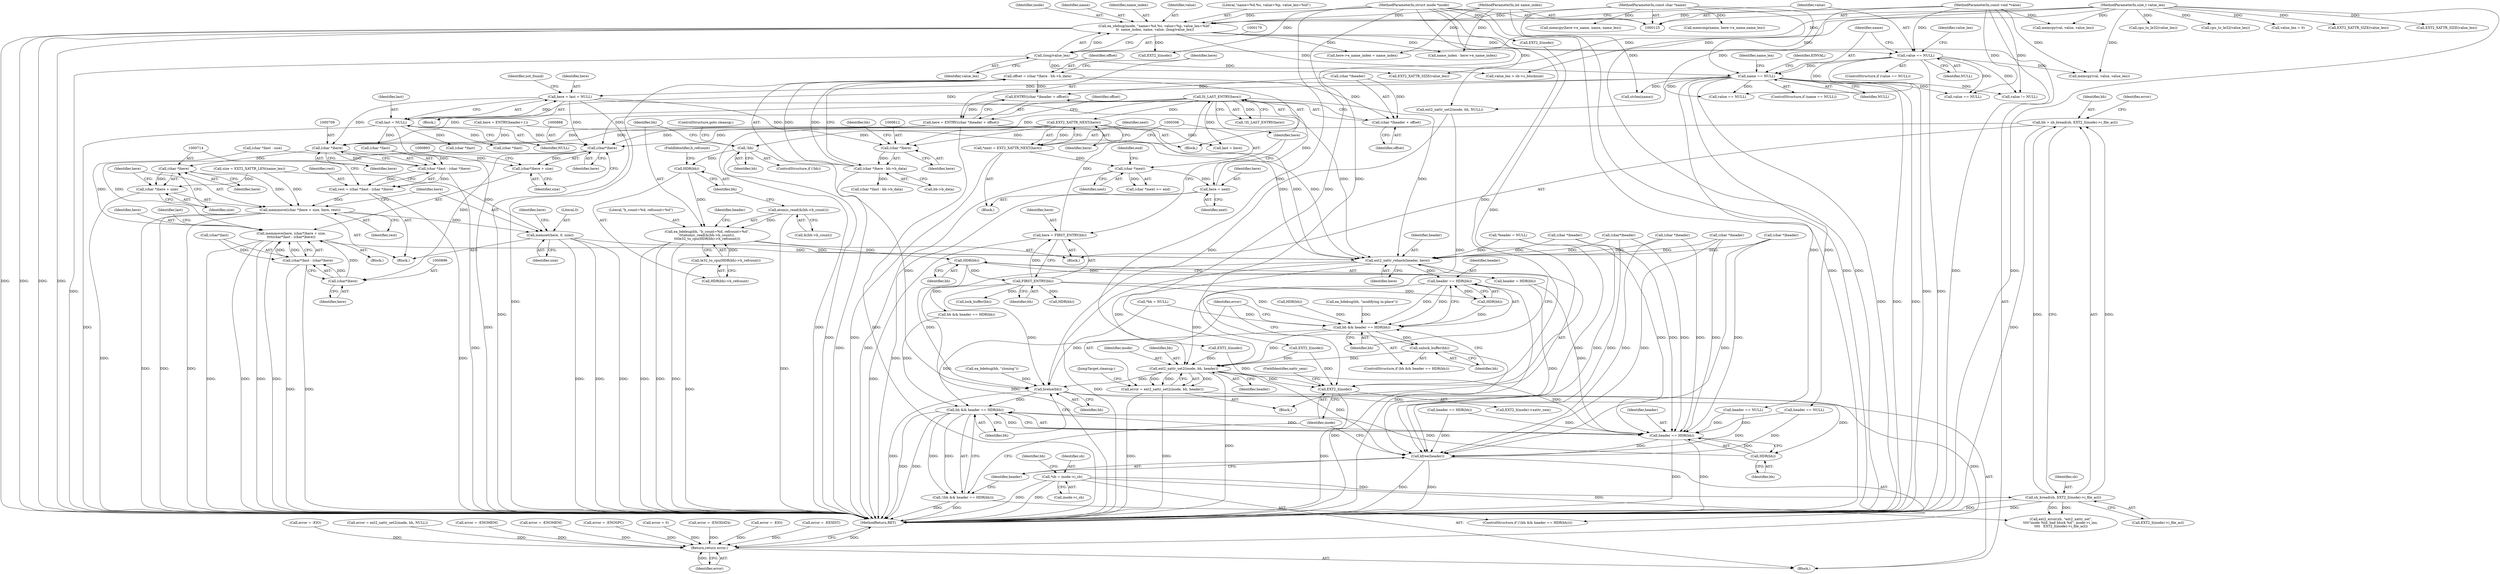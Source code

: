 digraph "0_linux_be0726d33cb8f411945884664924bed3cb8c70ee_10@integer" {
"1000608" [label="(Call,offset = (char *)here - bh->b_data)"];
"1000610" [label="(Call,(char *)here - bh->b_data)"];
"1000611" [label="(Call,(char *)here)"];
"1000444" [label="(Call,here = last = NULL)"];
"1000446" [label="(Call,last = NULL)"];
"1000180" [label="(Call,name == NULL)"];
"1000163" [label="(Call,ea_idebug(inode, \"name=%d.%s, value=%p, value_len=%ld\",\n\t\t  name_index, name, value, (long)value_len))"];
"1000126" [label="(MethodParameterIn,struct inode *inode)"];
"1000127" [label="(MethodParameterIn,int name_index)"];
"1000128" [label="(MethodParameterIn,const char *name)"];
"1000129" [label="(MethodParameterIn,const void *value)"];
"1000169" [label="(Call,(long)value_len)"];
"1000130" [label="(MethodParameterIn,size_t value_len)"];
"1000173" [label="(Call,value == NULL)"];
"1000295" [label="(Call,IS_LAST_ENTRY(here))"];
"1000289" [label="(Call,here = FIRST_ENTRY(bh))"];
"1000291" [label="(Call,FIRST_ENTRY(bh))"];
"1000246" [label="(Call,HDR(bh))"];
"1000231" [label="(Call,ea_bdebug(bh, \"b_count=%d, refcount=%d\",\n\t\t\tatomic_read(&(bh->b_count)),\n\t\t\tle32_to_cpu(HDR(bh)->h_refcount)))"];
"1000241" [label="(Call,HDR(bh))"];
"1000228" [label="(Call,!bh)"];
"1000215" [label="(Call,bh = sb_bread(sb, EXT2_I(inode)->i_file_acl))"];
"1000217" [label="(Call,sb_bread(sb, EXT2_I(inode)->i_file_acl))"];
"1000134" [label="(Call,*sb = inode->i_sb)"];
"1000234" [label="(Call,atomic_read(&(bh->b_count)))"];
"1000239" [label="(Call,le32_to_cpu(HDR(bh)->h_refcount))"];
"1000367" [label="(Call,here = next)"];
"1000305" [label="(Call,(char *)next)"];
"1000299" [label="(Call,*next = EXT2_XATTR_NEXT(here))"];
"1000301" [label="(Call,EXT2_XATTR_NEXT(here))"];
"1000619" [label="(Call,ENTRY((char *)header + offset))"];
"1000617" [label="(Call,here = ENTRY((char *)header + offset))"];
"1000708" [label="(Call,(char *)here)"];
"1000704" [label="(Call,(char *)last - (char *)here)"];
"1000702" [label="(Call,rest = (char *)last - (char *)here)"];
"1000711" [label="(Call,memmove((char *)here + size, here, rest))"];
"1000719" [label="(Call,memset(here, 0, size))"];
"1000980" [label="(Call,ext2_xattr_rehash(header, here))"];
"1000986" [label="(Call,header == HDR(bh))"];
"1000984" [label="(Call,bh && header == HDR(bh))"];
"1000990" [label="(Call,unlock_buffer(bh))"];
"1000994" [label="(Call,ext2_xattr_set2(inode, bh, header))"];
"1000992" [label="(Call,error = ext2_xattr_set2(inode, bh, header))"];
"1001017" [label="(Return,return error;)"];
"1000999" [label="(Call,brelse(bh))"];
"1001003" [label="(Call,bh && header == HDR(bh))"];
"1001002" [label="(Call,!(bh && header == HDR(bh)))"];
"1001007" [label="(Call,HDR(bh))"];
"1001005" [label="(Call,header == HDR(bh))"];
"1001009" [label="(Call,kfree(header))"];
"1001014" [label="(Call,EXT2_I(inode))"];
"1000713" [label="(Call,(char *)here)"];
"1000712" [label="(Call,(char *)here + size)"];
"1000887" [label="(Call,(char*)here)"];
"1000884" [label="(Call,memmove(here, (char*)here + size,\n\t\t\t\t(char*)last - (char*)here))"];
"1000886" [label="(Call,(char*)here + size)"];
"1000895" [label="(Call,(char*)here)"];
"1000891" [label="(Call,(char*)last - (char*)here)"];
"1000620" [label="(Call,(char *)header + offset)"];
"1000129" [label="(MethodParameterIn,const void *value)"];
"1000233" [label="(Literal,\"b_count=%d, refcount=%d\")"];
"1000980" [label="(Call,ext2_xattr_rehash(header, here))"];
"1000770" [label="(Call,(char *)header)"];
"1000620" [label="(Call,(char *)header + offset)"];
"1000687" [label="(Call,here = ENTRY(header+1))"];
"1001019" [label="(MethodReturn,RET)"];
"1000651" [label="(Call,error = -ENOMEM)"];
"1000182" [label="(Identifier,NULL)"];
"1000444" [label="(Call,here = last = NULL)"];
"1000879" [label="(Call,(char *)last - size)"];
"1000568" [label="(Block,)"];
"1000911" [label="(Call,cpu_to_le32(value_len))"];
"1000722" [label="(Identifier,size)"];
"1000128" [label="(MethodParameterIn,const char *name)"];
"1000295" [label="(Call,IS_LAST_ENTRY(here))"];
"1000168" [label="(Identifier,value)"];
"1000703" [label="(Identifier,rest)"];
"1000979" [label="(Block,)"];
"1000195" [label="(Call,value_len > sb->s_blocksize)"];
"1000897" [label="(Identifier,here)"];
"1000988" [label="(Call,HDR(bh))"];
"1001000" [label="(Identifier,bh)"];
"1000173" [label="(Call,value == NULL)"];
"1000134" [label="(Call,*sb = inode->i_sb)"];
"1000135" [label="(Identifier,sb)"];
"1000695" [label="(Block,)"];
"1000708" [label="(Call,(char *)here)"];
"1001018" [label="(Identifier,error)"];
"1000241" [label="(Call,HDR(bh))"];
"1000164" [label="(Identifier,inode)"];
"1000216" [label="(Identifier,bh)"];
"1000586" [label="(Call,error = -ENOMEM)"];
"1000175" [label="(Identifier,NULL)"];
"1000445" [label="(Identifier,here)"];
"1000231" [label="(Call,ea_bdebug(bh, \"b_count=%d, refcount=%d\",\n\t\t\tatomic_read(&(bh->b_count)),\n\t\t\tle32_to_cpu(HDR(bh)->h_refcount)))"];
"1000243" [label="(FieldIdentifier,h_refcount)"];
"1001014" [label="(Call,EXT2_I(inode))"];
"1000242" [label="(Identifier,bh)"];
"1000301" [label="(Call,EXT2_XATTR_NEXT(here))"];
"1000219" [label="(Call,EXT2_I(inode)->i_file_acl)"];
"1000985" [label="(Identifier,bh)"];
"1000171" [label="(Identifier,value_len)"];
"1000993" [label="(Identifier,error)"];
"1001004" [label="(Identifier,bh)"];
"1000792" [label="(Call,cpu_to_le32(value_len))"];
"1000940" [label="(Call,(char *)header)"];
"1000983" [label="(ControlStructure,if (bh && header == HDR(bh)))"];
"1000711" [label="(Call,memmove((char *)here + size, here, rest))"];
"1000715" [label="(Identifier,here)"];
"1000613" [label="(Identifier,here)"];
"1000214" [label="(Block,)"];
"1000230" [label="(ControlStructure,goto cleanup;)"];
"1000273" [label="(Call,ext2_error(sb, \"ext2_xattr_set\",\n\t\t\t\t\"inode %ld: bad block %d\", inode->i_ino, \n\t\t\t\t   EXT2_I(inode)->i_file_acl))"];
"1001017" [label="(Return,return error;)"];
"1001009" [label="(Call,kfree(header))"];
"1000305" [label="(Call,(char *)next)"];
"1000884" [label="(Call,memmove(here, (char*)here + size,\n\t\t\t\t(char*)last - (char*)here))"];
"1000991" [label="(Identifier,bh)"];
"1000986" [label="(Call,header == HDR(bh))"];
"1000169" [label="(Call,(long)value_len)"];
"1000206" [label="(Call,EXT2_I(inode))"];
"1001013" [label="(Call,EXT2_I(inode)->xattr_sem)"];
"1000356" [label="(Call,memcmp(name, here->e_name,name_len))"];
"1000886" [label="(Call,(char*)here + size)"];
"1000369" [label="(Identifier,next)"];
"1000996" [label="(Identifier,bh)"];
"1000533" [label="(Call,EXT2_XATTR_SIZE(value_len))"];
"1000899" [label="(Identifier,last)"];
"1000281" [label="(Call,EXT2_I(inode))"];
"1000136" [label="(Call,inode->i_sb)"];
"1000723" [label="(Call,here->e_name_index = name_index)"];
"1000597" [label="(Call,HDR(bh))"];
"1001007" [label="(Call,HDR(bh))"];
"1000523" [label="(Call,error = -ENOSPC)"];
"1000802" [label="(Call,memcpy(val, value, value_len))"];
"1000126" [label="(MethodParameterIn,struct inode *inode)"];
"1000702" [label="(Call,rest = (char *)last - (char *)here)"];
"1000968" [label="(Call,HDR(bh))"];
"1000966" [label="(Call,header == HDR(bh))"];
"1000296" [label="(Identifier,here)"];
"1000591" [label="(Call,header == NULL)"];
"1000229" [label="(Identifier,bh)"];
"1001006" [label="(Identifier,header)"];
"1000167" [label="(Identifier,name)"];
"1000576" [label="(Call,ea_bdebug(bh, \"cloning\"))"];
"1000895" [label="(Call,(char*)here)"];
"1000725" [label="(Identifier,here)"];
"1000432" [label="(Block,)"];
"1000609" [label="(Identifier,offset)"];
"1000179" [label="(ControlStructure,if (name == NULL))"];
"1000628" [label="(Call,(char *)last)"];
"1000211" [label="(Call,EXT2_I(inode))"];
"1000982" [label="(Identifier,here)"];
"1000999" [label="(Call,brelse(bh))"];
"1000218" [label="(Identifier,sb)"];
"1000718" [label="(Identifier,rest)"];
"1000712" [label="(Call,(char *)here + size)"];
"1000610" [label="(Call,(char *)here - bh->b_data)"];
"1000227" [label="(ControlStructure,if (!bh))"];
"1000889" [label="(Identifier,here)"];
"1000615" [label="(Identifier,bh)"];
"1000245" [label="(Identifier,header)"];
"1000299" [label="(Call,*next = EXT2_XATTR_NEXT(here))"];
"1000302" [label="(Identifier,here)"];
"1000234" [label="(Call,atomic_read(&(bh->b_count)))"];
"1000974" [label="(Call,ext2_xattr_set2(inode, bh, NULL))"];
"1000627" [label="(Call,(char *)last - bh->b_data)"];
"1000721" [label="(Literal,0)"];
"1000140" [label="(Call,*bh = NULL)"];
"1000892" [label="(Call,(char*)last)"];
"1000890" [label="(Identifier,size)"];
"1000127" [label="(MethodParameterIn,int name_index)"];
"1000621" [label="(Call,(char *)header)"];
"1000867" [label="(Call,value == NULL)"];
"1000172" [label="(ControlStructure,if (value == NULL))"];
"1000185" [label="(Identifier,EINVAL)"];
"1000461" [label="(Call,error = 0)"];
"1001001" [label="(ControlStructure,if (!(bh && header == HDR(bh))))"];
"1000987" [label="(Identifier,header)"];
"1000304" [label="(Call,(char *)next >= end)"];
"1000981" [label="(Identifier,header)"];
"1001015" [label="(Identifier,inode)"];
"1000220" [label="(Call,EXT2_I(inode))"];
"1000994" [label="(Call,ext2_xattr_set2(inode, bh, header))"];
"1000224" [label="(Identifier,error)"];
"1000891" [label="(Call,(char*)last - (char*)here)"];
"1000188" [label="(Call,strlen(name))"];
"1000997" [label="(Identifier,header)"];
"1000998" [label="(JumpTarget,cleanup:)"];
"1000452" [label="(Call,error = -ENODATA)"];
"1000619" [label="(Call,ENTRY((char *)header + offset))"];
"1000228" [label="(Call,!bh)"];
"1000235" [label="(Call,&(bh->b_count))"];
"1000239" [label="(Call,le32_to_cpu(HDR(bh)->h_refcount))"];
"1000176" [label="(Call,value_len = 0)"];
"1000990" [label="(Call,unlock_buffer(bh))"];
"1000450" [label="(Identifier,not_found)"];
"1000180" [label="(Call,name == NULL)"];
"1000992" [label="(Call,error = ext2_xattr_set2(inode, bh, header))"];
"1000130" [label="(MethodParameterIn,size_t value_len)"];
"1000223" [label="(Call,error = -EIO)"];
"1000465" [label="(Call,value == NULL)"];
"1001002" [label="(Call,!(bh && header == HDR(bh)))"];
"1000710" [label="(Identifier,here)"];
"1001003" [label="(Call,bh && header == HDR(bh))"];
"1001008" [label="(Identifier,bh)"];
"1000177" [label="(Identifier,value_len)"];
"1000368" [label="(Identifier,here)"];
"1001010" [label="(Identifier,header)"];
"1000903" [label="(Call,value != NULL)"];
"1000663" [label="(Call,(char *)header)"];
"1000995" [label="(Identifier,inode)"];
"1000367" [label="(Call,here = next)"];
"1001005" [label="(Call,header == HDR(bh))"];
"1000291" [label="(Call,FIRST_ENTRY(bh))"];
"1000618" [label="(Identifier,here)"];
"1000550" [label="(Call,lock_buffer(bh))"];
"1000289" [label="(Call,here = FIRST_ENTRY(bh))"];
"1000187" [label="(Identifier,name_len)"];
"1000611" [label="(Call,(char *)here)"];
"1000471" [label="(Call,error = -EEXIST)"];
"1000181" [label="(Identifier,name)"];
"1000951" [label="(Call,memcpy(val, value, value_len))"];
"1000240" [label="(Call,HDR(bh)->h_refcount)"];
"1000697" [label="(Call,size = EXT2_XATTR_LEN(name_len))"];
"1000638" [label="(Call,(char *)header)"];
"1000880" [label="(Call,(char *)last)"];
"1000733" [label="(Call,memcpy(here->e_name, name, name_len))"];
"1000166" [label="(Identifier,name_index)"];
"1000656" [label="(Call,header == NULL)"];
"1000370" [label="(Call,last = here)"];
"1000626" [label="(Identifier,offset)"];
"1000163" [label="(Call,ea_idebug(inode, \"name=%d.%s, value=%p, value_len=%ld\",\n\t\t  name_index, name, value, (long)value_len))"];
"1000307" [label="(Identifier,next)"];
"1000217" [label="(Call,sb_bread(sb, EXT2_I(inode)->i_file_acl))"];
"1000919" [label="(Call,EXT2_XATTR_SIZE(value_len))"];
"1000560" [label="(Call,ea_bdebug(bh, \"modifying in-place\"))"];
"1000716" [label="(Identifier,size)"];
"1000717" [label="(Identifier,here)"];
"1000446" [label="(Call,last = NULL)"];
"1000887" [label="(Call,(char*)here)"];
"1000705" [label="(Call,(char *)last)"];
"1000284" [label="(Call,error = -EIO)"];
"1000447" [label="(Identifier,last)"];
"1000132" [label="(Block,)"];
"1000141" [label="(Identifier,bh)"];
"1000174" [label="(Identifier,value)"];
"1000614" [label="(Call,bh->b_data)"];
"1000617" [label="(Call,here = ENTRY((char *)header + offset))"];
"1000308" [label="(Identifier,end)"];
"1000870" [label="(Block,)"];
"1000785" [label="(Call,EXT2_XATTR_SIZE(value_len))"];
"1000246" [label="(Call,HDR(bh))"];
"1000244" [label="(Call,header = HDR(bh))"];
"1000292" [label="(Identifier,bh)"];
"1000720" [label="(Identifier,here)"];
"1000290" [label="(Identifier,here)"];
"1000247" [label="(Identifier,bh)"];
"1000972" [label="(Call,error = ext2_xattr_set2(inode, bh, NULL))"];
"1000984" [label="(Call,bh && header == HDR(bh))"];
"1000232" [label="(Identifier,bh)"];
"1000719" [label="(Call,memset(here, 0, size))"];
"1001016" [label="(FieldIdentifier,xattr_sem)"];
"1000885" [label="(Identifier,here)"];
"1000300" [label="(Identifier,next)"];
"1000704" [label="(Call,(char *)last - (char *)here)"];
"1000144" [label="(Call,*header = NULL)"];
"1000426" [label="(Call,(char*)header)"];
"1000165" [label="(Literal,\"name=%d.%s, value=%p, value_len=%ld\")"];
"1000448" [label="(Identifier,NULL)"];
"1000624" [label="(Identifier,offset)"];
"1000294" [label="(Call,!IS_LAST_ENTRY(here))"];
"1000713" [label="(Call,(char *)here)"];
"1000608" [label="(Call,offset = (char *)here - bh->b_data)"];
"1000297" [label="(Block,)"];
"1000215" [label="(Call,bh = sb_bread(sb, EXT2_I(inode)->i_file_acl))"];
"1000964" [label="(Call,bh && header == HDR(bh))"];
"1000336" [label="(Call,name_index - here->e_name_index)"];
"1000608" -> "1000568"  [label="AST: "];
"1000608" -> "1000610"  [label="CFG: "];
"1000609" -> "1000608"  [label="AST: "];
"1000610" -> "1000608"  [label="AST: "];
"1000618" -> "1000608"  [label="CFG: "];
"1000608" -> "1001019"  [label="DDG: "];
"1000610" -> "1000608"  [label="DDG: "];
"1000610" -> "1000608"  [label="DDG: "];
"1000608" -> "1000619"  [label="DDG: "];
"1000608" -> "1000620"  [label="DDG: "];
"1000610" -> "1000614"  [label="CFG: "];
"1000611" -> "1000610"  [label="AST: "];
"1000614" -> "1000610"  [label="AST: "];
"1000610" -> "1001019"  [label="DDG: "];
"1000611" -> "1000610"  [label="DDG: "];
"1000610" -> "1000627"  [label="DDG: "];
"1000611" -> "1000613"  [label="CFG: "];
"1000612" -> "1000611"  [label="AST: "];
"1000613" -> "1000611"  [label="AST: "];
"1000615" -> "1000611"  [label="CFG: "];
"1000444" -> "1000611"  [label="DDG: "];
"1000295" -> "1000611"  [label="DDG: "];
"1000301" -> "1000611"  [label="DDG: "];
"1000444" -> "1000432"  [label="AST: "];
"1000444" -> "1000446"  [label="CFG: "];
"1000445" -> "1000444"  [label="AST: "];
"1000446" -> "1000444"  [label="AST: "];
"1000450" -> "1000444"  [label="CFG: "];
"1000444" -> "1001019"  [label="DDG: "];
"1000446" -> "1000444"  [label="DDG: "];
"1000180" -> "1000444"  [label="DDG: "];
"1000444" -> "1000708"  [label="DDG: "];
"1000444" -> "1000887"  [label="DDG: "];
"1000444" -> "1000980"  [label="DDG: "];
"1000446" -> "1000448"  [label="CFG: "];
"1000447" -> "1000446"  [label="AST: "];
"1000448" -> "1000446"  [label="AST: "];
"1000446" -> "1001019"  [label="DDG: "];
"1000446" -> "1001019"  [label="DDG: "];
"1000180" -> "1000446"  [label="DDG: "];
"1000446" -> "1000628"  [label="DDG: "];
"1000446" -> "1000705"  [label="DDG: "];
"1000446" -> "1000880"  [label="DDG: "];
"1000180" -> "1000179"  [label="AST: "];
"1000180" -> "1000182"  [label="CFG: "];
"1000181" -> "1000180"  [label="AST: "];
"1000182" -> "1000180"  [label="AST: "];
"1000185" -> "1000180"  [label="CFG: "];
"1000187" -> "1000180"  [label="CFG: "];
"1000180" -> "1001019"  [label="DDG: "];
"1000180" -> "1001019"  [label="DDG: "];
"1000180" -> "1001019"  [label="DDG: "];
"1000163" -> "1000180"  [label="DDG: "];
"1000128" -> "1000180"  [label="DDG: "];
"1000173" -> "1000180"  [label="DDG: "];
"1000180" -> "1000188"  [label="DDG: "];
"1000180" -> "1000465"  [label="DDG: "];
"1000180" -> "1000591"  [label="DDG: "];
"1000180" -> "1000656"  [label="DDG: "];
"1000180" -> "1000867"  [label="DDG: "];
"1000180" -> "1000903"  [label="DDG: "];
"1000180" -> "1000974"  [label="DDG: "];
"1000163" -> "1000132"  [label="AST: "];
"1000163" -> "1000169"  [label="CFG: "];
"1000164" -> "1000163"  [label="AST: "];
"1000165" -> "1000163"  [label="AST: "];
"1000166" -> "1000163"  [label="AST: "];
"1000167" -> "1000163"  [label="AST: "];
"1000168" -> "1000163"  [label="AST: "];
"1000169" -> "1000163"  [label="AST: "];
"1000174" -> "1000163"  [label="CFG: "];
"1000163" -> "1001019"  [label="DDG: "];
"1000163" -> "1001019"  [label="DDG: "];
"1000163" -> "1001019"  [label="DDG: "];
"1000163" -> "1001019"  [label="DDG: "];
"1000126" -> "1000163"  [label="DDG: "];
"1000127" -> "1000163"  [label="DDG: "];
"1000128" -> "1000163"  [label="DDG: "];
"1000129" -> "1000163"  [label="DDG: "];
"1000169" -> "1000163"  [label="DDG: "];
"1000163" -> "1000173"  [label="DDG: "];
"1000163" -> "1000206"  [label="DDG: "];
"1000163" -> "1000336"  [label="DDG: "];
"1000163" -> "1000723"  [label="DDG: "];
"1000126" -> "1000125"  [label="AST: "];
"1000126" -> "1001019"  [label="DDG: "];
"1000126" -> "1000206"  [label="DDG: "];
"1000126" -> "1000211"  [label="DDG: "];
"1000126" -> "1000220"  [label="DDG: "];
"1000126" -> "1000281"  [label="DDG: "];
"1000126" -> "1000974"  [label="DDG: "];
"1000126" -> "1000994"  [label="DDG: "];
"1000126" -> "1001014"  [label="DDG: "];
"1000127" -> "1000125"  [label="AST: "];
"1000127" -> "1001019"  [label="DDG: "];
"1000127" -> "1000336"  [label="DDG: "];
"1000127" -> "1000723"  [label="DDG: "];
"1000128" -> "1000125"  [label="AST: "];
"1000128" -> "1001019"  [label="DDG: "];
"1000128" -> "1000188"  [label="DDG: "];
"1000128" -> "1000356"  [label="DDG: "];
"1000128" -> "1000733"  [label="DDG: "];
"1000129" -> "1000125"  [label="AST: "];
"1000129" -> "1001019"  [label="DDG: "];
"1000129" -> "1000173"  [label="DDG: "];
"1000129" -> "1000465"  [label="DDG: "];
"1000129" -> "1000802"  [label="DDG: "];
"1000129" -> "1000867"  [label="DDG: "];
"1000129" -> "1000903"  [label="DDG: "];
"1000129" -> "1000951"  [label="DDG: "];
"1000169" -> "1000171"  [label="CFG: "];
"1000170" -> "1000169"  [label="AST: "];
"1000171" -> "1000169"  [label="AST: "];
"1000169" -> "1001019"  [label="DDG: "];
"1000130" -> "1000169"  [label="DDG: "];
"1000169" -> "1000195"  [label="DDG: "];
"1000169" -> "1000533"  [label="DDG: "];
"1000130" -> "1000125"  [label="AST: "];
"1000130" -> "1001019"  [label="DDG: "];
"1000130" -> "1000176"  [label="DDG: "];
"1000130" -> "1000195"  [label="DDG: "];
"1000130" -> "1000533"  [label="DDG: "];
"1000130" -> "1000785"  [label="DDG: "];
"1000130" -> "1000792"  [label="DDG: "];
"1000130" -> "1000802"  [label="DDG: "];
"1000130" -> "1000911"  [label="DDG: "];
"1000130" -> "1000919"  [label="DDG: "];
"1000130" -> "1000951"  [label="DDG: "];
"1000173" -> "1000172"  [label="AST: "];
"1000173" -> "1000175"  [label="CFG: "];
"1000174" -> "1000173"  [label="AST: "];
"1000175" -> "1000173"  [label="AST: "];
"1000177" -> "1000173"  [label="CFG: "];
"1000181" -> "1000173"  [label="CFG: "];
"1000173" -> "1001019"  [label="DDG: "];
"1000173" -> "1001019"  [label="DDG: "];
"1000173" -> "1000465"  [label="DDG: "];
"1000173" -> "1000802"  [label="DDG: "];
"1000173" -> "1000867"  [label="DDG: "];
"1000173" -> "1000903"  [label="DDG: "];
"1000295" -> "1000294"  [label="AST: "];
"1000295" -> "1000296"  [label="CFG: "];
"1000296" -> "1000295"  [label="AST: "];
"1000294" -> "1000295"  [label="CFG: "];
"1000295" -> "1000294"  [label="DDG: "];
"1000289" -> "1000295"  [label="DDG: "];
"1000367" -> "1000295"  [label="DDG: "];
"1000295" -> "1000301"  [label="DDG: "];
"1000295" -> "1000370"  [label="DDG: "];
"1000295" -> "1000708"  [label="DDG: "];
"1000295" -> "1000887"  [label="DDG: "];
"1000295" -> "1000980"  [label="DDG: "];
"1000289" -> "1000214"  [label="AST: "];
"1000289" -> "1000291"  [label="CFG: "];
"1000290" -> "1000289"  [label="AST: "];
"1000291" -> "1000289"  [label="AST: "];
"1000296" -> "1000289"  [label="CFG: "];
"1000289" -> "1001019"  [label="DDG: "];
"1000291" -> "1000289"  [label="DDG: "];
"1000291" -> "1000292"  [label="CFG: "];
"1000292" -> "1000291"  [label="AST: "];
"1000246" -> "1000291"  [label="DDG: "];
"1000291" -> "1000550"  [label="DDG: "];
"1000291" -> "1000964"  [label="DDG: "];
"1000291" -> "1000968"  [label="DDG: "];
"1000291" -> "1000984"  [label="DDG: "];
"1000291" -> "1000988"  [label="DDG: "];
"1000291" -> "1000999"  [label="DDG: "];
"1000246" -> "1000244"  [label="AST: "];
"1000246" -> "1000247"  [label="CFG: "];
"1000247" -> "1000246"  [label="AST: "];
"1000244" -> "1000246"  [label="CFG: "];
"1000246" -> "1000244"  [label="DDG: "];
"1000231" -> "1000246"  [label="DDG: "];
"1000246" -> "1000999"  [label="DDG: "];
"1000231" -> "1000214"  [label="AST: "];
"1000231" -> "1000239"  [label="CFG: "];
"1000232" -> "1000231"  [label="AST: "];
"1000233" -> "1000231"  [label="AST: "];
"1000234" -> "1000231"  [label="AST: "];
"1000239" -> "1000231"  [label="AST: "];
"1000245" -> "1000231"  [label="CFG: "];
"1000231" -> "1001019"  [label="DDG: "];
"1000231" -> "1001019"  [label="DDG: "];
"1000231" -> "1001019"  [label="DDG: "];
"1000241" -> "1000231"  [label="DDG: "];
"1000234" -> "1000231"  [label="DDG: "];
"1000239" -> "1000231"  [label="DDG: "];
"1000241" -> "1000240"  [label="AST: "];
"1000241" -> "1000242"  [label="CFG: "];
"1000242" -> "1000241"  [label="AST: "];
"1000243" -> "1000241"  [label="CFG: "];
"1000228" -> "1000241"  [label="DDG: "];
"1000228" -> "1000227"  [label="AST: "];
"1000228" -> "1000229"  [label="CFG: "];
"1000229" -> "1000228"  [label="AST: "];
"1000230" -> "1000228"  [label="CFG: "];
"1000232" -> "1000228"  [label="CFG: "];
"1000228" -> "1001019"  [label="DDG: "];
"1000215" -> "1000228"  [label="DDG: "];
"1000228" -> "1000999"  [label="DDG: "];
"1000215" -> "1000214"  [label="AST: "];
"1000215" -> "1000217"  [label="CFG: "];
"1000216" -> "1000215"  [label="AST: "];
"1000217" -> "1000215"  [label="AST: "];
"1000224" -> "1000215"  [label="CFG: "];
"1000215" -> "1001019"  [label="DDG: "];
"1000217" -> "1000215"  [label="DDG: "];
"1000217" -> "1000215"  [label="DDG: "];
"1000217" -> "1000219"  [label="CFG: "];
"1000218" -> "1000217"  [label="AST: "];
"1000219" -> "1000217"  [label="AST: "];
"1000217" -> "1001019"  [label="DDG: "];
"1000217" -> "1001019"  [label="DDG: "];
"1000134" -> "1000217"  [label="DDG: "];
"1000217" -> "1000273"  [label="DDG: "];
"1000217" -> "1000273"  [label="DDG: "];
"1000134" -> "1000132"  [label="AST: "];
"1000134" -> "1000136"  [label="CFG: "];
"1000135" -> "1000134"  [label="AST: "];
"1000136" -> "1000134"  [label="AST: "];
"1000141" -> "1000134"  [label="CFG: "];
"1000134" -> "1001019"  [label="DDG: "];
"1000134" -> "1001019"  [label="DDG: "];
"1000134" -> "1000273"  [label="DDG: "];
"1000234" -> "1000235"  [label="CFG: "];
"1000235" -> "1000234"  [label="AST: "];
"1000242" -> "1000234"  [label="CFG: "];
"1000234" -> "1001019"  [label="DDG: "];
"1000239" -> "1000240"  [label="CFG: "];
"1000240" -> "1000239"  [label="AST: "];
"1000239" -> "1001019"  [label="DDG: "];
"1000367" -> "1000297"  [label="AST: "];
"1000367" -> "1000369"  [label="CFG: "];
"1000368" -> "1000367"  [label="AST: "];
"1000369" -> "1000367"  [label="AST: "];
"1000296" -> "1000367"  [label="CFG: "];
"1000367" -> "1001019"  [label="DDG: "];
"1000305" -> "1000367"  [label="DDG: "];
"1000305" -> "1000304"  [label="AST: "];
"1000305" -> "1000307"  [label="CFG: "];
"1000306" -> "1000305"  [label="AST: "];
"1000307" -> "1000305"  [label="AST: "];
"1000308" -> "1000305"  [label="CFG: "];
"1000305" -> "1001019"  [label="DDG: "];
"1000305" -> "1000304"  [label="DDG: "];
"1000299" -> "1000305"  [label="DDG: "];
"1000299" -> "1000297"  [label="AST: "];
"1000299" -> "1000301"  [label="CFG: "];
"1000300" -> "1000299"  [label="AST: "];
"1000301" -> "1000299"  [label="AST: "];
"1000306" -> "1000299"  [label="CFG: "];
"1000299" -> "1001019"  [label="DDG: "];
"1000301" -> "1000299"  [label="DDG: "];
"1000301" -> "1000302"  [label="CFG: "];
"1000302" -> "1000301"  [label="AST: "];
"1000301" -> "1001019"  [label="DDG: "];
"1000301" -> "1000370"  [label="DDG: "];
"1000301" -> "1000708"  [label="DDG: "];
"1000301" -> "1000887"  [label="DDG: "];
"1000301" -> "1000980"  [label="DDG: "];
"1000619" -> "1000617"  [label="AST: "];
"1000619" -> "1000620"  [label="CFG: "];
"1000620" -> "1000619"  [label="AST: "];
"1000617" -> "1000619"  [label="CFG: "];
"1000619" -> "1000617"  [label="DDG: "];
"1000621" -> "1000619"  [label="DDG: "];
"1000617" -> "1000568"  [label="AST: "];
"1000618" -> "1000617"  [label="AST: "];
"1000626" -> "1000617"  [label="CFG: "];
"1000617" -> "1001019"  [label="DDG: "];
"1000617" -> "1000708"  [label="DDG: "];
"1000617" -> "1000887"  [label="DDG: "];
"1000617" -> "1000980"  [label="DDG: "];
"1000708" -> "1000704"  [label="AST: "];
"1000708" -> "1000710"  [label="CFG: "];
"1000709" -> "1000708"  [label="AST: "];
"1000710" -> "1000708"  [label="AST: "];
"1000704" -> "1000708"  [label="CFG: "];
"1000708" -> "1000704"  [label="DDG: "];
"1000687" -> "1000708"  [label="DDG: "];
"1000708" -> "1000713"  [label="DDG: "];
"1000704" -> "1000702"  [label="AST: "];
"1000705" -> "1000704"  [label="AST: "];
"1000702" -> "1000704"  [label="CFG: "];
"1000704" -> "1001019"  [label="DDG: "];
"1000704" -> "1000702"  [label="DDG: "];
"1000704" -> "1000702"  [label="DDG: "];
"1000705" -> "1000704"  [label="DDG: "];
"1000702" -> "1000695"  [label="AST: "];
"1000703" -> "1000702"  [label="AST: "];
"1000714" -> "1000702"  [label="CFG: "];
"1000702" -> "1001019"  [label="DDG: "];
"1000702" -> "1000711"  [label="DDG: "];
"1000711" -> "1000695"  [label="AST: "];
"1000711" -> "1000718"  [label="CFG: "];
"1000712" -> "1000711"  [label="AST: "];
"1000717" -> "1000711"  [label="AST: "];
"1000718" -> "1000711"  [label="AST: "];
"1000720" -> "1000711"  [label="CFG: "];
"1000711" -> "1001019"  [label="DDG: "];
"1000711" -> "1001019"  [label="DDG: "];
"1000711" -> "1001019"  [label="DDG: "];
"1000713" -> "1000711"  [label="DDG: "];
"1000697" -> "1000711"  [label="DDG: "];
"1000711" -> "1000719"  [label="DDG: "];
"1000719" -> "1000695"  [label="AST: "];
"1000719" -> "1000722"  [label="CFG: "];
"1000720" -> "1000719"  [label="AST: "];
"1000721" -> "1000719"  [label="AST: "];
"1000722" -> "1000719"  [label="AST: "];
"1000725" -> "1000719"  [label="CFG: "];
"1000719" -> "1001019"  [label="DDG: "];
"1000719" -> "1001019"  [label="DDG: "];
"1000719" -> "1001019"  [label="DDG: "];
"1000697" -> "1000719"  [label="DDG: "];
"1000719" -> "1000980"  [label="DDG: "];
"1000980" -> "1000979"  [label="AST: "];
"1000980" -> "1000982"  [label="CFG: "];
"1000981" -> "1000980"  [label="AST: "];
"1000982" -> "1000980"  [label="AST: "];
"1000985" -> "1000980"  [label="CFG: "];
"1000980" -> "1001019"  [label="DDG: "];
"1000980" -> "1001019"  [label="DDG: "];
"1000426" -> "1000980"  [label="DDG: "];
"1000638" -> "1000980"  [label="DDG: "];
"1000940" -> "1000980"  [label="DDG: "];
"1000144" -> "1000980"  [label="DDG: "];
"1000770" -> "1000980"  [label="DDG: "];
"1000663" -> "1000980"  [label="DDG: "];
"1000884" -> "1000980"  [label="DDG: "];
"1000687" -> "1000980"  [label="DDG: "];
"1000980" -> "1000986"  [label="DDG: "];
"1000980" -> "1000994"  [label="DDG: "];
"1000986" -> "1000984"  [label="AST: "];
"1000986" -> "1000988"  [label="CFG: "];
"1000987" -> "1000986"  [label="AST: "];
"1000988" -> "1000986"  [label="AST: "];
"1000984" -> "1000986"  [label="CFG: "];
"1000986" -> "1001019"  [label="DDG: "];
"1000986" -> "1000984"  [label="DDG: "];
"1000986" -> "1000984"  [label="DDG: "];
"1000988" -> "1000986"  [label="DDG: "];
"1000986" -> "1000994"  [label="DDG: "];
"1000984" -> "1000983"  [label="AST: "];
"1000984" -> "1000985"  [label="CFG: "];
"1000985" -> "1000984"  [label="AST: "];
"1000991" -> "1000984"  [label="CFG: "];
"1000993" -> "1000984"  [label="CFG: "];
"1000597" -> "1000984"  [label="DDG: "];
"1000988" -> "1000984"  [label="DDG: "];
"1000140" -> "1000984"  [label="DDG: "];
"1000560" -> "1000984"  [label="DDG: "];
"1000984" -> "1000990"  [label="DDG: "];
"1000984" -> "1000994"  [label="DDG: "];
"1000984" -> "1001003"  [label="DDG: "];
"1000990" -> "1000983"  [label="AST: "];
"1000990" -> "1000991"  [label="CFG: "];
"1000991" -> "1000990"  [label="AST: "];
"1000993" -> "1000990"  [label="CFG: "];
"1000990" -> "1001019"  [label="DDG: "];
"1000990" -> "1000994"  [label="DDG: "];
"1000994" -> "1000992"  [label="AST: "];
"1000994" -> "1000997"  [label="CFG: "];
"1000995" -> "1000994"  [label="AST: "];
"1000996" -> "1000994"  [label="AST: "];
"1000997" -> "1000994"  [label="AST: "];
"1000992" -> "1000994"  [label="CFG: "];
"1000994" -> "1001019"  [label="DDG: "];
"1000994" -> "1000992"  [label="DDG: "];
"1000994" -> "1000992"  [label="DDG: "];
"1000994" -> "1000992"  [label="DDG: "];
"1000220" -> "1000994"  [label="DDG: "];
"1000211" -> "1000994"  [label="DDG: "];
"1000994" -> "1000999"  [label="DDG: "];
"1000994" -> "1001005"  [label="DDG: "];
"1000994" -> "1001009"  [label="DDG: "];
"1000994" -> "1001014"  [label="DDG: "];
"1000992" -> "1000979"  [label="AST: "];
"1000993" -> "1000992"  [label="AST: "];
"1000998" -> "1000992"  [label="CFG: "];
"1000992" -> "1001019"  [label="DDG: "];
"1000992" -> "1001019"  [label="DDG: "];
"1000992" -> "1001017"  [label="DDG: "];
"1001017" -> "1000132"  [label="AST: "];
"1001017" -> "1001018"  [label="CFG: "];
"1001018" -> "1001017"  [label="AST: "];
"1001019" -> "1001017"  [label="CFG: "];
"1001017" -> "1001019"  [label="DDG: "];
"1001018" -> "1001017"  [label="DDG: "];
"1000284" -> "1001017"  [label="DDG: "];
"1000523" -> "1001017"  [label="DDG: "];
"1000471" -> "1001017"  [label="DDG: "];
"1000651" -> "1001017"  [label="DDG: "];
"1000586" -> "1001017"  [label="DDG: "];
"1000972" -> "1001017"  [label="DDG: "];
"1000452" -> "1001017"  [label="DDG: "];
"1000461" -> "1001017"  [label="DDG: "];
"1000223" -> "1001017"  [label="DDG: "];
"1000999" -> "1000132"  [label="AST: "];
"1000999" -> "1001000"  [label="CFG: "];
"1001000" -> "1000999"  [label="AST: "];
"1001004" -> "1000999"  [label="CFG: "];
"1000999" -> "1001019"  [label="DDG: "];
"1000576" -> "1000999"  [label="DDG: "];
"1000140" -> "1000999"  [label="DDG: "];
"1000974" -> "1000999"  [label="DDG: "];
"1000999" -> "1001003"  [label="DDG: "];
"1000999" -> "1001007"  [label="DDG: "];
"1001003" -> "1001002"  [label="AST: "];
"1001003" -> "1001004"  [label="CFG: "];
"1001003" -> "1001005"  [label="CFG: "];
"1001004" -> "1001003"  [label="AST: "];
"1001005" -> "1001003"  [label="AST: "];
"1001002" -> "1001003"  [label="CFG: "];
"1001003" -> "1001019"  [label="DDG: "];
"1001003" -> "1001019"  [label="DDG: "];
"1001003" -> "1001002"  [label="DDG: "];
"1001003" -> "1001002"  [label="DDG: "];
"1001007" -> "1001003"  [label="DDG: "];
"1000964" -> "1001003"  [label="DDG: "];
"1001005" -> "1001003"  [label="DDG: "];
"1001005" -> "1001003"  [label="DDG: "];
"1001002" -> "1001001"  [label="AST: "];
"1001010" -> "1001002"  [label="CFG: "];
"1001015" -> "1001002"  [label="CFG: "];
"1001002" -> "1001019"  [label="DDG: "];
"1001002" -> "1001019"  [label="DDG: "];
"1001007" -> "1001005"  [label="AST: "];
"1001007" -> "1001008"  [label="CFG: "];
"1001008" -> "1001007"  [label="AST: "];
"1001005" -> "1001007"  [label="CFG: "];
"1001007" -> "1001005"  [label="DDG: "];
"1001006" -> "1001005"  [label="AST: "];
"1001005" -> "1001019"  [label="DDG: "];
"1001005" -> "1001019"  [label="DDG: "];
"1000426" -> "1001005"  [label="DDG: "];
"1000966" -> "1001005"  [label="DDG: "];
"1000244" -> "1001005"  [label="DDG: "];
"1000591" -> "1001005"  [label="DDG: "];
"1000144" -> "1001005"  [label="DDG: "];
"1000656" -> "1001005"  [label="DDG: "];
"1000638" -> "1001005"  [label="DDG: "];
"1000940" -> "1001005"  [label="DDG: "];
"1000770" -> "1001005"  [label="DDG: "];
"1000663" -> "1001005"  [label="DDG: "];
"1001005" -> "1001009"  [label="DDG: "];
"1001009" -> "1001001"  [label="AST: "];
"1001009" -> "1001010"  [label="CFG: "];
"1001010" -> "1001009"  [label="AST: "];
"1001015" -> "1001009"  [label="CFG: "];
"1001009" -> "1001019"  [label="DDG: "];
"1001009" -> "1001019"  [label="DDG: "];
"1000426" -> "1001009"  [label="DDG: "];
"1000966" -> "1001009"  [label="DDG: "];
"1000244" -> "1001009"  [label="DDG: "];
"1000591" -> "1001009"  [label="DDG: "];
"1000144" -> "1001009"  [label="DDG: "];
"1000656" -> "1001009"  [label="DDG: "];
"1000638" -> "1001009"  [label="DDG: "];
"1000940" -> "1001009"  [label="DDG: "];
"1000770" -> "1001009"  [label="DDG: "];
"1000663" -> "1001009"  [label="DDG: "];
"1001014" -> "1001013"  [label="AST: "];
"1001014" -> "1001015"  [label="CFG: "];
"1001015" -> "1001014"  [label="AST: "];
"1001016" -> "1001014"  [label="CFG: "];
"1001014" -> "1001019"  [label="DDG: "];
"1000220" -> "1001014"  [label="DDG: "];
"1000281" -> "1001014"  [label="DDG: "];
"1000974" -> "1001014"  [label="DDG: "];
"1000211" -> "1001014"  [label="DDG: "];
"1000713" -> "1000712"  [label="AST: "];
"1000713" -> "1000715"  [label="CFG: "];
"1000714" -> "1000713"  [label="AST: "];
"1000715" -> "1000713"  [label="AST: "];
"1000716" -> "1000713"  [label="CFG: "];
"1000713" -> "1000712"  [label="DDG: "];
"1000712" -> "1000716"  [label="CFG: "];
"1000716" -> "1000712"  [label="AST: "];
"1000717" -> "1000712"  [label="CFG: "];
"1000712" -> "1001019"  [label="DDG: "];
"1000697" -> "1000712"  [label="DDG: "];
"1000887" -> "1000886"  [label="AST: "];
"1000887" -> "1000889"  [label="CFG: "];
"1000888" -> "1000887"  [label="AST: "];
"1000889" -> "1000887"  [label="AST: "];
"1000890" -> "1000887"  [label="CFG: "];
"1000887" -> "1000884"  [label="DDG: "];
"1000887" -> "1000886"  [label="DDG: "];
"1000687" -> "1000887"  [label="DDG: "];
"1000887" -> "1000895"  [label="DDG: "];
"1000884" -> "1000870"  [label="AST: "];
"1000884" -> "1000891"  [label="CFG: "];
"1000885" -> "1000884"  [label="AST: "];
"1000886" -> "1000884"  [label="AST: "];
"1000891" -> "1000884"  [label="AST: "];
"1000899" -> "1000884"  [label="CFG: "];
"1000884" -> "1001019"  [label="DDG: "];
"1000884" -> "1001019"  [label="DDG: "];
"1000884" -> "1001019"  [label="DDG: "];
"1000884" -> "1001019"  [label="DDG: "];
"1000895" -> "1000884"  [label="DDG: "];
"1000879" -> "1000884"  [label="DDG: "];
"1000891" -> "1000884"  [label="DDG: "];
"1000891" -> "1000884"  [label="DDG: "];
"1000886" -> "1000890"  [label="CFG: "];
"1000890" -> "1000886"  [label="AST: "];
"1000893" -> "1000886"  [label="CFG: "];
"1000879" -> "1000886"  [label="DDG: "];
"1000895" -> "1000891"  [label="AST: "];
"1000895" -> "1000897"  [label="CFG: "];
"1000896" -> "1000895"  [label="AST: "];
"1000897" -> "1000895"  [label="AST: "];
"1000891" -> "1000895"  [label="CFG: "];
"1000895" -> "1000891"  [label="DDG: "];
"1000892" -> "1000891"  [label="AST: "];
"1000891" -> "1001019"  [label="DDG: "];
"1000891" -> "1001019"  [label="DDG: "];
"1000892" -> "1000891"  [label="DDG: "];
"1000620" -> "1000624"  [label="CFG: "];
"1000621" -> "1000620"  [label="AST: "];
"1000624" -> "1000620"  [label="AST: "];
"1000621" -> "1000620"  [label="DDG: "];
}
